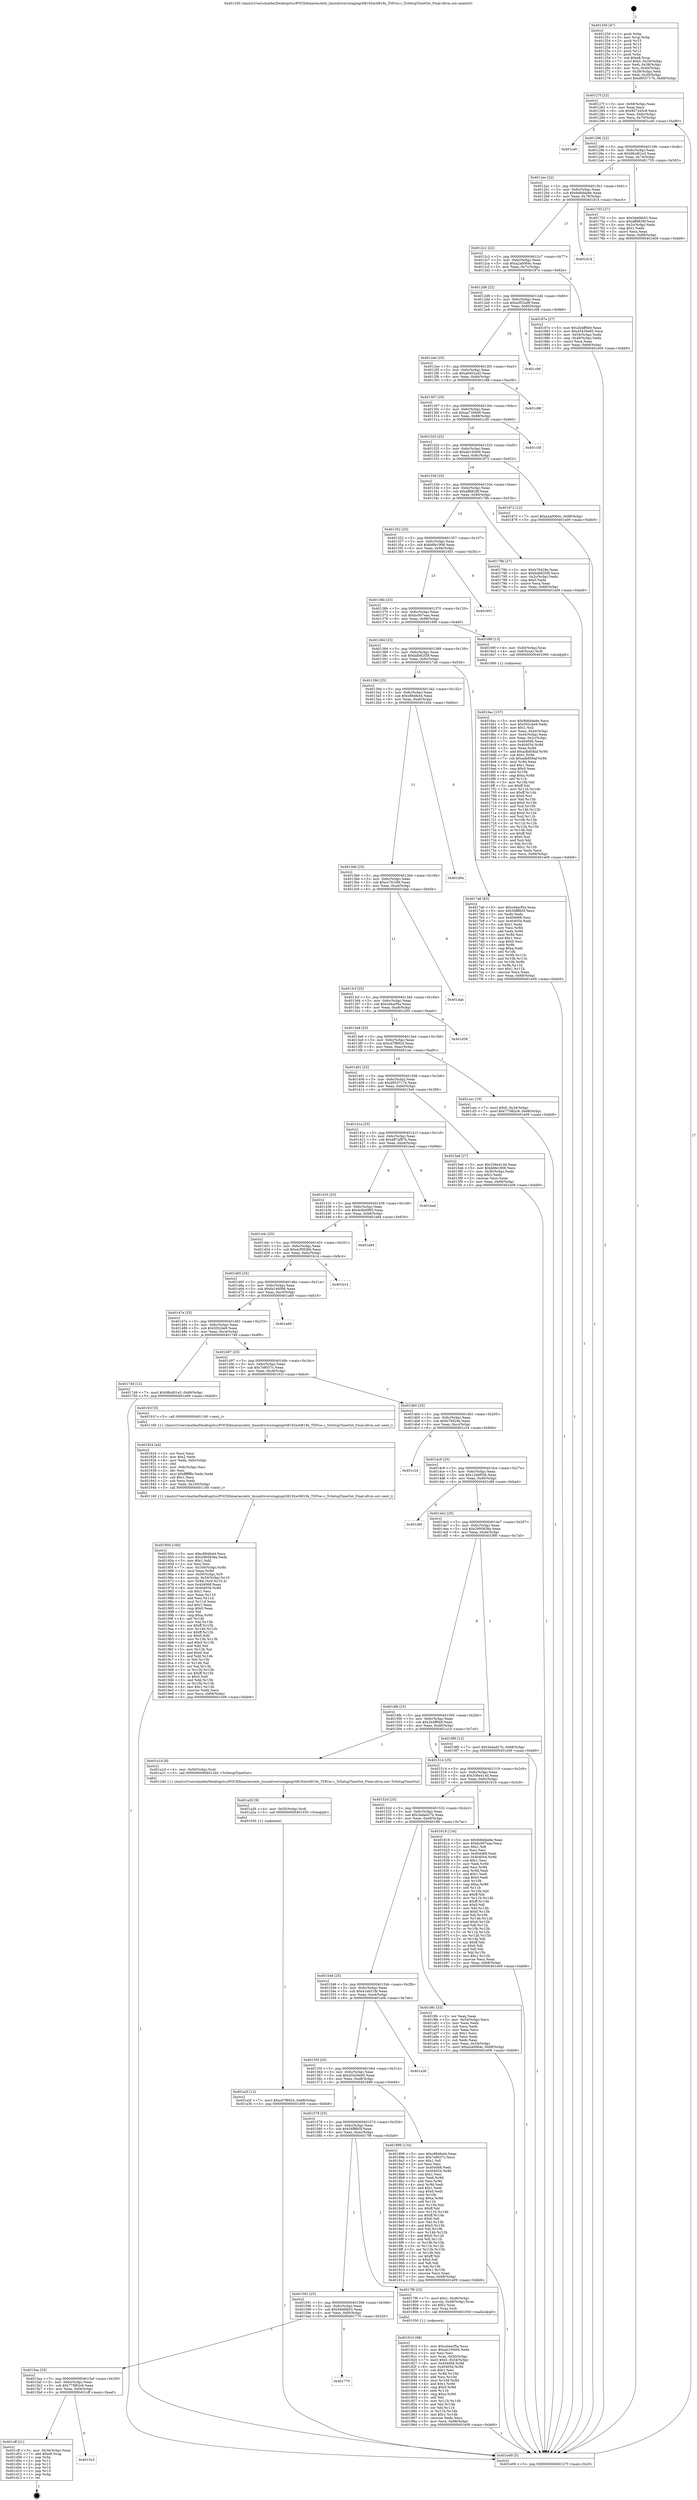 digraph "0x401250" {
  label = "0x401250 (/mnt/c/Users/mathe/Desktop/tcc/POCII/binaries/extr_linuxdriversstagingrtl8192ertl819x_TSProc.c_TsSetupTimeOut_Final-ollvm.out::main(0))"
  labelloc = "t"
  node[shape=record]

  Entry [label="",width=0.3,height=0.3,shape=circle,fillcolor=black,style=filled]
  "0x40127f" [label="{
     0x40127f [23]\l
     | [instrs]\l
     &nbsp;&nbsp;0x40127f \<+3\>: mov -0x68(%rbp),%eax\l
     &nbsp;&nbsp;0x401282 \<+2\>: mov %eax,%ecx\l
     &nbsp;&nbsp;0x401284 \<+6\>: sub $0x9072d3c8,%ecx\l
     &nbsp;&nbsp;0x40128a \<+3\>: mov %eax,-0x6c(%rbp)\l
     &nbsp;&nbsp;0x40128d \<+3\>: mov %ecx,-0x70(%rbp)\l
     &nbsp;&nbsp;0x401290 \<+6\>: je 0000000000401ce0 \<main+0xa90\>\l
  }"]
  "0x401ce0" [label="{
     0x401ce0\l
  }", style=dashed]
  "0x401296" [label="{
     0x401296 [22]\l
     | [instrs]\l
     &nbsp;&nbsp;0x401296 \<+5\>: jmp 000000000040129b \<main+0x4b\>\l
     &nbsp;&nbsp;0x40129b \<+3\>: mov -0x6c(%rbp),%eax\l
     &nbsp;&nbsp;0x40129e \<+5\>: sub $0x98cd01e3,%eax\l
     &nbsp;&nbsp;0x4012a3 \<+3\>: mov %eax,-0x74(%rbp)\l
     &nbsp;&nbsp;0x4012a6 \<+6\>: je 0000000000401755 \<main+0x505\>\l
  }"]
  Exit [label="",width=0.3,height=0.3,shape=circle,fillcolor=black,style=filled,peripheries=2]
  "0x401755" [label="{
     0x401755 [27]\l
     | [instrs]\l
     &nbsp;&nbsp;0x401755 \<+5\>: mov $0x5defdb03,%eax\l
     &nbsp;&nbsp;0x40175a \<+5\>: mov $0xaffd828f,%ecx\l
     &nbsp;&nbsp;0x40175f \<+3\>: mov -0x2c(%rbp),%edx\l
     &nbsp;&nbsp;0x401762 \<+3\>: cmp $0x1,%edx\l
     &nbsp;&nbsp;0x401765 \<+3\>: cmovl %ecx,%eax\l
     &nbsp;&nbsp;0x401768 \<+3\>: mov %eax,-0x68(%rbp)\l
     &nbsp;&nbsp;0x40176b \<+5\>: jmp 0000000000401e09 \<main+0xbb9\>\l
  }"]
  "0x4012ac" [label="{
     0x4012ac [22]\l
     | [instrs]\l
     &nbsp;&nbsp;0x4012ac \<+5\>: jmp 00000000004012b1 \<main+0x61\>\l
     &nbsp;&nbsp;0x4012b1 \<+3\>: mov -0x6c(%rbp),%eax\l
     &nbsp;&nbsp;0x4012b4 \<+5\>: sub $0x9d6dda9e,%eax\l
     &nbsp;&nbsp;0x4012b9 \<+3\>: mov %eax,-0x78(%rbp)\l
     &nbsp;&nbsp;0x4012bc \<+6\>: je 0000000000401d14 \<main+0xac4\>\l
  }"]
  "0x4015c3" [label="{
     0x4015c3\l
  }", style=dashed]
  "0x401d14" [label="{
     0x401d14\l
  }", style=dashed]
  "0x4012c2" [label="{
     0x4012c2 [22]\l
     | [instrs]\l
     &nbsp;&nbsp;0x4012c2 \<+5\>: jmp 00000000004012c7 \<main+0x77\>\l
     &nbsp;&nbsp;0x4012c7 \<+3\>: mov -0x6c(%rbp),%eax\l
     &nbsp;&nbsp;0x4012ca \<+5\>: sub $0xa2a0064c,%eax\l
     &nbsp;&nbsp;0x4012cf \<+3\>: mov %eax,-0x7c(%rbp)\l
     &nbsp;&nbsp;0x4012d2 \<+6\>: je 000000000040187e \<main+0x62e\>\l
  }"]
  "0x401cff" [label="{
     0x401cff [21]\l
     | [instrs]\l
     &nbsp;&nbsp;0x401cff \<+3\>: mov -0x34(%rbp),%eax\l
     &nbsp;&nbsp;0x401d02 \<+7\>: add $0xe8,%rsp\l
     &nbsp;&nbsp;0x401d09 \<+1\>: pop %rbx\l
     &nbsp;&nbsp;0x401d0a \<+2\>: pop %r12\l
     &nbsp;&nbsp;0x401d0c \<+2\>: pop %r13\l
     &nbsp;&nbsp;0x401d0e \<+2\>: pop %r14\l
     &nbsp;&nbsp;0x401d10 \<+2\>: pop %r15\l
     &nbsp;&nbsp;0x401d12 \<+1\>: pop %rbp\l
     &nbsp;&nbsp;0x401d13 \<+1\>: ret\l
  }"]
  "0x40187e" [label="{
     0x40187e [27]\l
     | [instrs]\l
     &nbsp;&nbsp;0x40187e \<+5\>: mov $0x2b4ff0b9,%eax\l
     &nbsp;&nbsp;0x401883 \<+5\>: mov $0x45430e85,%ecx\l
     &nbsp;&nbsp;0x401888 \<+3\>: mov -0x54(%rbp),%edx\l
     &nbsp;&nbsp;0x40188b \<+3\>: cmp -0x48(%rbp),%edx\l
     &nbsp;&nbsp;0x40188e \<+3\>: cmovl %ecx,%eax\l
     &nbsp;&nbsp;0x401891 \<+3\>: mov %eax,-0x68(%rbp)\l
     &nbsp;&nbsp;0x401894 \<+5\>: jmp 0000000000401e09 \<main+0xbb9\>\l
  }"]
  "0x4012d8" [label="{
     0x4012d8 [22]\l
     | [instrs]\l
     &nbsp;&nbsp;0x4012d8 \<+5\>: jmp 00000000004012dd \<main+0x8d\>\l
     &nbsp;&nbsp;0x4012dd \<+3\>: mov -0x6c(%rbp),%eax\l
     &nbsp;&nbsp;0x4012e0 \<+5\>: sub $0xa3f52a9f,%eax\l
     &nbsp;&nbsp;0x4012e5 \<+3\>: mov %eax,-0x80(%rbp)\l
     &nbsp;&nbsp;0x4012e8 \<+6\>: je 0000000000401c06 \<main+0x9b6\>\l
  }"]
  "0x4015aa" [label="{
     0x4015aa [25]\l
     | [instrs]\l
     &nbsp;&nbsp;0x4015aa \<+5\>: jmp 00000000004015af \<main+0x35f\>\l
     &nbsp;&nbsp;0x4015af \<+3\>: mov -0x6c(%rbp),%eax\l
     &nbsp;&nbsp;0x4015b2 \<+5\>: sub $0x775f62c6,%eax\l
     &nbsp;&nbsp;0x4015b7 \<+6\>: mov %eax,-0xf4(%rbp)\l
     &nbsp;&nbsp;0x4015bd \<+6\>: je 0000000000401cff \<main+0xaaf\>\l
  }"]
  "0x401c06" [label="{
     0x401c06\l
  }", style=dashed]
  "0x4012ee" [label="{
     0x4012ee [25]\l
     | [instrs]\l
     &nbsp;&nbsp;0x4012ee \<+5\>: jmp 00000000004012f3 \<main+0xa3\>\l
     &nbsp;&nbsp;0x4012f3 \<+3\>: mov -0x6c(%rbp),%eax\l
     &nbsp;&nbsp;0x4012f6 \<+5\>: sub $0xa6402cd2,%eax\l
     &nbsp;&nbsp;0x4012fb \<+6\>: mov %eax,-0x84(%rbp)\l
     &nbsp;&nbsp;0x401301 \<+6\>: je 0000000000401c88 \<main+0xa38\>\l
  }"]
  "0x401770" [label="{
     0x401770\l
  }", style=dashed]
  "0x401c88" [label="{
     0x401c88\l
  }", style=dashed]
  "0x401307" [label="{
     0x401307 [25]\l
     | [instrs]\l
     &nbsp;&nbsp;0x401307 \<+5\>: jmp 000000000040130c \<main+0xbc\>\l
     &nbsp;&nbsp;0x40130c \<+3\>: mov -0x6c(%rbp),%eax\l
     &nbsp;&nbsp;0x40130f \<+5\>: sub $0xaa7268d8,%eax\l
     &nbsp;&nbsp;0x401314 \<+6\>: mov %eax,-0x88(%rbp)\l
     &nbsp;&nbsp;0x40131a \<+6\>: je 0000000000401c30 \<main+0x9e0\>\l
  }"]
  "0x401a2f" [label="{
     0x401a2f [12]\l
     | [instrs]\l
     &nbsp;&nbsp;0x401a2f \<+7\>: movl $0xcd7f8924,-0x68(%rbp)\l
     &nbsp;&nbsp;0x401a36 \<+5\>: jmp 0000000000401e09 \<main+0xbb9\>\l
  }"]
  "0x401c30" [label="{
     0x401c30\l
  }", style=dashed]
  "0x401320" [label="{
     0x401320 [25]\l
     | [instrs]\l
     &nbsp;&nbsp;0x401320 \<+5\>: jmp 0000000000401325 \<main+0xd5\>\l
     &nbsp;&nbsp;0x401325 \<+3\>: mov -0x6c(%rbp),%eax\l
     &nbsp;&nbsp;0x401328 \<+5\>: sub $0xab150bf4,%eax\l
     &nbsp;&nbsp;0x40132d \<+6\>: mov %eax,-0x8c(%rbp)\l
     &nbsp;&nbsp;0x401333 \<+6\>: je 0000000000401872 \<main+0x622\>\l
  }"]
  "0x401a26" [label="{
     0x401a26 [9]\l
     | [instrs]\l
     &nbsp;&nbsp;0x401a26 \<+4\>: mov -0x50(%rbp),%rdi\l
     &nbsp;&nbsp;0x401a2a \<+5\>: call 0000000000401030 \<free@plt\>\l
     | [calls]\l
     &nbsp;&nbsp;0x401030 \{1\} (unknown)\l
  }"]
  "0x401872" [label="{
     0x401872 [12]\l
     | [instrs]\l
     &nbsp;&nbsp;0x401872 \<+7\>: movl $0xa2a0064c,-0x68(%rbp)\l
     &nbsp;&nbsp;0x401879 \<+5\>: jmp 0000000000401e09 \<main+0xbb9\>\l
  }"]
  "0x401339" [label="{
     0x401339 [25]\l
     | [instrs]\l
     &nbsp;&nbsp;0x401339 \<+5\>: jmp 000000000040133e \<main+0xee\>\l
     &nbsp;&nbsp;0x40133e \<+3\>: mov -0x6c(%rbp),%eax\l
     &nbsp;&nbsp;0x401341 \<+5\>: sub $0xaffd828f,%eax\l
     &nbsp;&nbsp;0x401346 \<+6\>: mov %eax,-0x90(%rbp)\l
     &nbsp;&nbsp;0x40134c \<+6\>: je 000000000040178b \<main+0x53b\>\l
  }"]
  "0x401950" [label="{
     0x401950 [160]\l
     | [instrs]\l
     &nbsp;&nbsp;0x401950 \<+5\>: mov $0xc884fe44,%ecx\l
     &nbsp;&nbsp;0x401955 \<+5\>: mov $0x2995838a,%edx\l
     &nbsp;&nbsp;0x40195a \<+3\>: mov $0x1,%dil\l
     &nbsp;&nbsp;0x40195d \<+2\>: xor %esi,%esi\l
     &nbsp;&nbsp;0x40195f \<+7\>: mov -0x100(%rbp),%r8d\l
     &nbsp;&nbsp;0x401966 \<+4\>: imul %eax,%r8d\l
     &nbsp;&nbsp;0x40196a \<+4\>: mov -0x50(%rbp),%r9\l
     &nbsp;&nbsp;0x40196e \<+4\>: movslq -0x54(%rbp),%r10\l
     &nbsp;&nbsp;0x401972 \<+4\>: mov %r8d,(%r9,%r10,4)\l
     &nbsp;&nbsp;0x401976 \<+7\>: mov 0x404068,%eax\l
     &nbsp;&nbsp;0x40197d \<+8\>: mov 0x404054,%r8d\l
     &nbsp;&nbsp;0x401985 \<+3\>: sub $0x1,%esi\l
     &nbsp;&nbsp;0x401988 \<+3\>: mov %eax,%r11d\l
     &nbsp;&nbsp;0x40198b \<+3\>: add %esi,%r11d\l
     &nbsp;&nbsp;0x40198e \<+4\>: imul %r11d,%eax\l
     &nbsp;&nbsp;0x401992 \<+3\>: and $0x1,%eax\l
     &nbsp;&nbsp;0x401995 \<+3\>: cmp $0x0,%eax\l
     &nbsp;&nbsp;0x401998 \<+3\>: sete %bl\l
     &nbsp;&nbsp;0x40199b \<+4\>: cmp $0xa,%r8d\l
     &nbsp;&nbsp;0x40199f \<+4\>: setl %r14b\l
     &nbsp;&nbsp;0x4019a3 \<+3\>: mov %bl,%r15b\l
     &nbsp;&nbsp;0x4019a6 \<+4\>: xor $0xff,%r15b\l
     &nbsp;&nbsp;0x4019aa \<+3\>: mov %r14b,%r12b\l
     &nbsp;&nbsp;0x4019ad \<+4\>: xor $0xff,%r12b\l
     &nbsp;&nbsp;0x4019b1 \<+4\>: xor $0x0,%dil\l
     &nbsp;&nbsp;0x4019b5 \<+3\>: mov %r15b,%r13b\l
     &nbsp;&nbsp;0x4019b8 \<+4\>: and $0x0,%r13b\l
     &nbsp;&nbsp;0x4019bc \<+3\>: and %dil,%bl\l
     &nbsp;&nbsp;0x4019bf \<+3\>: mov %r12b,%al\l
     &nbsp;&nbsp;0x4019c2 \<+2\>: and $0x0,%al\l
     &nbsp;&nbsp;0x4019c4 \<+3\>: and %dil,%r14b\l
     &nbsp;&nbsp;0x4019c7 \<+3\>: or %bl,%r13b\l
     &nbsp;&nbsp;0x4019ca \<+3\>: or %r14b,%al\l
     &nbsp;&nbsp;0x4019cd \<+3\>: xor %al,%r13b\l
     &nbsp;&nbsp;0x4019d0 \<+3\>: or %r12b,%r15b\l
     &nbsp;&nbsp;0x4019d3 \<+4\>: xor $0xff,%r15b\l
     &nbsp;&nbsp;0x4019d7 \<+4\>: or $0x0,%dil\l
     &nbsp;&nbsp;0x4019db \<+3\>: and %dil,%r15b\l
     &nbsp;&nbsp;0x4019de \<+3\>: or %r15b,%r13b\l
     &nbsp;&nbsp;0x4019e1 \<+4\>: test $0x1,%r13b\l
     &nbsp;&nbsp;0x4019e5 \<+3\>: cmovne %edx,%ecx\l
     &nbsp;&nbsp;0x4019e8 \<+3\>: mov %ecx,-0x68(%rbp)\l
     &nbsp;&nbsp;0x4019eb \<+5\>: jmp 0000000000401e09 \<main+0xbb9\>\l
  }"]
  "0x40178b" [label="{
     0x40178b [27]\l
     | [instrs]\l
     &nbsp;&nbsp;0x40178b \<+5\>: mov $0xb78429a,%eax\l
     &nbsp;&nbsp;0x401790 \<+5\>: mov $0xbdb82f38,%ecx\l
     &nbsp;&nbsp;0x401795 \<+3\>: mov -0x2c(%rbp),%edx\l
     &nbsp;&nbsp;0x401798 \<+3\>: cmp $0x0,%edx\l
     &nbsp;&nbsp;0x40179b \<+3\>: cmove %ecx,%eax\l
     &nbsp;&nbsp;0x40179e \<+3\>: mov %eax,-0x68(%rbp)\l
     &nbsp;&nbsp;0x4017a1 \<+5\>: jmp 0000000000401e09 \<main+0xbb9\>\l
  }"]
  "0x401352" [label="{
     0x401352 [25]\l
     | [instrs]\l
     &nbsp;&nbsp;0x401352 \<+5\>: jmp 0000000000401357 \<main+0x107\>\l
     &nbsp;&nbsp;0x401357 \<+3\>: mov -0x6c(%rbp),%eax\l
     &nbsp;&nbsp;0x40135a \<+5\>: sub $0xb6fe1906,%eax\l
     &nbsp;&nbsp;0x40135f \<+6\>: mov %eax,-0x94(%rbp)\l
     &nbsp;&nbsp;0x401365 \<+6\>: je 0000000000401601 \<main+0x3b1\>\l
  }"]
  "0x401924" [label="{
     0x401924 [44]\l
     | [instrs]\l
     &nbsp;&nbsp;0x401924 \<+2\>: xor %ecx,%ecx\l
     &nbsp;&nbsp;0x401926 \<+5\>: mov $0x2,%edx\l
     &nbsp;&nbsp;0x40192b \<+6\>: mov %edx,-0xfc(%rbp)\l
     &nbsp;&nbsp;0x401931 \<+1\>: cltd\l
     &nbsp;&nbsp;0x401932 \<+6\>: mov -0xfc(%rbp),%esi\l
     &nbsp;&nbsp;0x401938 \<+2\>: idiv %esi\l
     &nbsp;&nbsp;0x40193a \<+6\>: imul $0xfffffffe,%edx,%edx\l
     &nbsp;&nbsp;0x401940 \<+3\>: sub $0x1,%ecx\l
     &nbsp;&nbsp;0x401943 \<+2\>: sub %ecx,%edx\l
     &nbsp;&nbsp;0x401945 \<+6\>: mov %edx,-0x100(%rbp)\l
     &nbsp;&nbsp;0x40194b \<+5\>: call 0000000000401160 \<next_i\>\l
     | [calls]\l
     &nbsp;&nbsp;0x401160 \{1\} (/mnt/c/Users/mathe/Desktop/tcc/POCII/binaries/extr_linuxdriversstagingrtl8192ertl819x_TSProc.c_TsSetupTimeOut_Final-ollvm.out::next_i)\l
  }"]
  "0x401601" [label="{
     0x401601\l
  }", style=dashed]
  "0x40136b" [label="{
     0x40136b [25]\l
     | [instrs]\l
     &nbsp;&nbsp;0x40136b \<+5\>: jmp 0000000000401370 \<main+0x120\>\l
     &nbsp;&nbsp;0x401370 \<+3\>: mov -0x6c(%rbp),%eax\l
     &nbsp;&nbsp;0x401373 \<+5\>: sub $0xbc007eaa,%eax\l
     &nbsp;&nbsp;0x401378 \<+6\>: mov %eax,-0x98(%rbp)\l
     &nbsp;&nbsp;0x40137e \<+6\>: je 000000000040169f \<main+0x44f\>\l
  }"]
  "0x401810" [label="{
     0x401810 [98]\l
     | [instrs]\l
     &nbsp;&nbsp;0x401810 \<+5\>: mov $0xcd4acf5a,%ecx\l
     &nbsp;&nbsp;0x401815 \<+5\>: mov $0xab150bf4,%edx\l
     &nbsp;&nbsp;0x40181a \<+2\>: xor %esi,%esi\l
     &nbsp;&nbsp;0x40181c \<+4\>: mov %rax,-0x50(%rbp)\l
     &nbsp;&nbsp;0x401820 \<+7\>: movl $0x0,-0x54(%rbp)\l
     &nbsp;&nbsp;0x401827 \<+8\>: mov 0x404068,%r8d\l
     &nbsp;&nbsp;0x40182f \<+8\>: mov 0x404054,%r9d\l
     &nbsp;&nbsp;0x401837 \<+3\>: sub $0x1,%esi\l
     &nbsp;&nbsp;0x40183a \<+3\>: mov %r8d,%r10d\l
     &nbsp;&nbsp;0x40183d \<+3\>: add %esi,%r10d\l
     &nbsp;&nbsp;0x401840 \<+4\>: imul %r10d,%r8d\l
     &nbsp;&nbsp;0x401844 \<+4\>: and $0x1,%r8d\l
     &nbsp;&nbsp;0x401848 \<+4\>: cmp $0x0,%r8d\l
     &nbsp;&nbsp;0x40184c \<+4\>: sete %r11b\l
     &nbsp;&nbsp;0x401850 \<+4\>: cmp $0xa,%r9d\l
     &nbsp;&nbsp;0x401854 \<+3\>: setl %bl\l
     &nbsp;&nbsp;0x401857 \<+3\>: mov %r11b,%r14b\l
     &nbsp;&nbsp;0x40185a \<+3\>: and %bl,%r14b\l
     &nbsp;&nbsp;0x40185d \<+3\>: xor %bl,%r11b\l
     &nbsp;&nbsp;0x401860 \<+3\>: or %r11b,%r14b\l
     &nbsp;&nbsp;0x401863 \<+4\>: test $0x1,%r14b\l
     &nbsp;&nbsp;0x401867 \<+3\>: cmovne %edx,%ecx\l
     &nbsp;&nbsp;0x40186a \<+3\>: mov %ecx,-0x68(%rbp)\l
     &nbsp;&nbsp;0x40186d \<+5\>: jmp 0000000000401e09 \<main+0xbb9\>\l
  }"]
  "0x40169f" [label="{
     0x40169f [13]\l
     | [instrs]\l
     &nbsp;&nbsp;0x40169f \<+4\>: mov -0x40(%rbp),%rax\l
     &nbsp;&nbsp;0x4016a3 \<+4\>: mov 0x8(%rax),%rdi\l
     &nbsp;&nbsp;0x4016a7 \<+5\>: call 0000000000401060 \<atoi@plt\>\l
     | [calls]\l
     &nbsp;&nbsp;0x401060 \{1\} (unknown)\l
  }"]
  "0x401384" [label="{
     0x401384 [25]\l
     | [instrs]\l
     &nbsp;&nbsp;0x401384 \<+5\>: jmp 0000000000401389 \<main+0x139\>\l
     &nbsp;&nbsp;0x401389 \<+3\>: mov -0x6c(%rbp),%eax\l
     &nbsp;&nbsp;0x40138c \<+5\>: sub $0xbdb82f38,%eax\l
     &nbsp;&nbsp;0x401391 \<+6\>: mov %eax,-0x9c(%rbp)\l
     &nbsp;&nbsp;0x401397 \<+6\>: je 00000000004017a6 \<main+0x556\>\l
  }"]
  "0x401591" [label="{
     0x401591 [25]\l
     | [instrs]\l
     &nbsp;&nbsp;0x401591 \<+5\>: jmp 0000000000401596 \<main+0x346\>\l
     &nbsp;&nbsp;0x401596 \<+3\>: mov -0x6c(%rbp),%eax\l
     &nbsp;&nbsp;0x401599 \<+5\>: sub $0x5defdb03,%eax\l
     &nbsp;&nbsp;0x40159e \<+6\>: mov %eax,-0xf0(%rbp)\l
     &nbsp;&nbsp;0x4015a4 \<+6\>: je 0000000000401770 \<main+0x520\>\l
  }"]
  "0x4017a6" [label="{
     0x4017a6 [83]\l
     | [instrs]\l
     &nbsp;&nbsp;0x4017a6 \<+5\>: mov $0xcd4acf5a,%eax\l
     &nbsp;&nbsp;0x4017ab \<+5\>: mov $0x54ff8b5f,%ecx\l
     &nbsp;&nbsp;0x4017b0 \<+2\>: xor %edx,%edx\l
     &nbsp;&nbsp;0x4017b2 \<+7\>: mov 0x404068,%esi\l
     &nbsp;&nbsp;0x4017b9 \<+7\>: mov 0x404054,%edi\l
     &nbsp;&nbsp;0x4017c0 \<+3\>: sub $0x1,%edx\l
     &nbsp;&nbsp;0x4017c3 \<+3\>: mov %esi,%r8d\l
     &nbsp;&nbsp;0x4017c6 \<+3\>: add %edx,%r8d\l
     &nbsp;&nbsp;0x4017c9 \<+4\>: imul %r8d,%esi\l
     &nbsp;&nbsp;0x4017cd \<+3\>: and $0x1,%esi\l
     &nbsp;&nbsp;0x4017d0 \<+3\>: cmp $0x0,%esi\l
     &nbsp;&nbsp;0x4017d3 \<+4\>: sete %r9b\l
     &nbsp;&nbsp;0x4017d7 \<+3\>: cmp $0xa,%edi\l
     &nbsp;&nbsp;0x4017da \<+4\>: setl %r10b\l
     &nbsp;&nbsp;0x4017de \<+3\>: mov %r9b,%r11b\l
     &nbsp;&nbsp;0x4017e1 \<+3\>: and %r10b,%r11b\l
     &nbsp;&nbsp;0x4017e4 \<+3\>: xor %r10b,%r9b\l
     &nbsp;&nbsp;0x4017e7 \<+3\>: or %r9b,%r11b\l
     &nbsp;&nbsp;0x4017ea \<+4\>: test $0x1,%r11b\l
     &nbsp;&nbsp;0x4017ee \<+3\>: cmovne %ecx,%eax\l
     &nbsp;&nbsp;0x4017f1 \<+3\>: mov %eax,-0x68(%rbp)\l
     &nbsp;&nbsp;0x4017f4 \<+5\>: jmp 0000000000401e09 \<main+0xbb9\>\l
  }"]
  "0x40139d" [label="{
     0x40139d [25]\l
     | [instrs]\l
     &nbsp;&nbsp;0x40139d \<+5\>: jmp 00000000004013a2 \<main+0x152\>\l
     &nbsp;&nbsp;0x4013a2 \<+3\>: mov -0x6c(%rbp),%eax\l
     &nbsp;&nbsp;0x4013a5 \<+5\>: sub $0xc884fe44,%eax\l
     &nbsp;&nbsp;0x4013aa \<+6\>: mov %eax,-0xa0(%rbp)\l
     &nbsp;&nbsp;0x4013b0 \<+6\>: je 0000000000401d5e \<main+0xb0e\>\l
  }"]
  "0x4017f9" [label="{
     0x4017f9 [23]\l
     | [instrs]\l
     &nbsp;&nbsp;0x4017f9 \<+7\>: movl $0x1,-0x48(%rbp)\l
     &nbsp;&nbsp;0x401800 \<+4\>: movslq -0x48(%rbp),%rax\l
     &nbsp;&nbsp;0x401804 \<+4\>: shl $0x2,%rax\l
     &nbsp;&nbsp;0x401808 \<+3\>: mov %rax,%rdi\l
     &nbsp;&nbsp;0x40180b \<+5\>: call 0000000000401050 \<malloc@plt\>\l
     | [calls]\l
     &nbsp;&nbsp;0x401050 \{1\} (unknown)\l
  }"]
  "0x401d5e" [label="{
     0x401d5e\l
  }", style=dashed]
  "0x4013b6" [label="{
     0x4013b6 [25]\l
     | [instrs]\l
     &nbsp;&nbsp;0x4013b6 \<+5\>: jmp 00000000004013bb \<main+0x16b\>\l
     &nbsp;&nbsp;0x4013bb \<+3\>: mov -0x6c(%rbp),%eax\l
     &nbsp;&nbsp;0x4013be \<+5\>: sub $0xcc7610f4,%eax\l
     &nbsp;&nbsp;0x4013c3 \<+6\>: mov %eax,-0xa4(%rbp)\l
     &nbsp;&nbsp;0x4013c9 \<+6\>: je 0000000000401dab \<main+0xb5b\>\l
  }"]
  "0x401578" [label="{
     0x401578 [25]\l
     | [instrs]\l
     &nbsp;&nbsp;0x401578 \<+5\>: jmp 000000000040157d \<main+0x32d\>\l
     &nbsp;&nbsp;0x40157d \<+3\>: mov -0x6c(%rbp),%eax\l
     &nbsp;&nbsp;0x401580 \<+5\>: sub $0x54ff8b5f,%eax\l
     &nbsp;&nbsp;0x401585 \<+6\>: mov %eax,-0xec(%rbp)\l
     &nbsp;&nbsp;0x40158b \<+6\>: je 00000000004017f9 \<main+0x5a9\>\l
  }"]
  "0x401dab" [label="{
     0x401dab\l
  }", style=dashed]
  "0x4013cf" [label="{
     0x4013cf [25]\l
     | [instrs]\l
     &nbsp;&nbsp;0x4013cf \<+5\>: jmp 00000000004013d4 \<main+0x184\>\l
     &nbsp;&nbsp;0x4013d4 \<+3\>: mov -0x6c(%rbp),%eax\l
     &nbsp;&nbsp;0x4013d7 \<+5\>: sub $0xcd4acf5a,%eax\l
     &nbsp;&nbsp;0x4013dc \<+6\>: mov %eax,-0xa8(%rbp)\l
     &nbsp;&nbsp;0x4013e2 \<+6\>: je 0000000000401d30 \<main+0xae0\>\l
  }"]
  "0x401899" [label="{
     0x401899 [134]\l
     | [instrs]\l
     &nbsp;&nbsp;0x401899 \<+5\>: mov $0xc884fe44,%eax\l
     &nbsp;&nbsp;0x40189e \<+5\>: mov $0x7e8037c,%ecx\l
     &nbsp;&nbsp;0x4018a3 \<+2\>: mov $0x1,%dl\l
     &nbsp;&nbsp;0x4018a5 \<+2\>: xor %esi,%esi\l
     &nbsp;&nbsp;0x4018a7 \<+7\>: mov 0x404068,%edi\l
     &nbsp;&nbsp;0x4018ae \<+8\>: mov 0x404054,%r8d\l
     &nbsp;&nbsp;0x4018b6 \<+3\>: sub $0x1,%esi\l
     &nbsp;&nbsp;0x4018b9 \<+3\>: mov %edi,%r9d\l
     &nbsp;&nbsp;0x4018bc \<+3\>: add %esi,%r9d\l
     &nbsp;&nbsp;0x4018bf \<+4\>: imul %r9d,%edi\l
     &nbsp;&nbsp;0x4018c3 \<+3\>: and $0x1,%edi\l
     &nbsp;&nbsp;0x4018c6 \<+3\>: cmp $0x0,%edi\l
     &nbsp;&nbsp;0x4018c9 \<+4\>: sete %r10b\l
     &nbsp;&nbsp;0x4018cd \<+4\>: cmp $0xa,%r8d\l
     &nbsp;&nbsp;0x4018d1 \<+4\>: setl %r11b\l
     &nbsp;&nbsp;0x4018d5 \<+3\>: mov %r10b,%bl\l
     &nbsp;&nbsp;0x4018d8 \<+3\>: xor $0xff,%bl\l
     &nbsp;&nbsp;0x4018db \<+3\>: mov %r11b,%r14b\l
     &nbsp;&nbsp;0x4018de \<+4\>: xor $0xff,%r14b\l
     &nbsp;&nbsp;0x4018e2 \<+3\>: xor $0x0,%dl\l
     &nbsp;&nbsp;0x4018e5 \<+3\>: mov %bl,%r15b\l
     &nbsp;&nbsp;0x4018e8 \<+4\>: and $0x0,%r15b\l
     &nbsp;&nbsp;0x4018ec \<+3\>: and %dl,%r10b\l
     &nbsp;&nbsp;0x4018ef \<+3\>: mov %r14b,%r12b\l
     &nbsp;&nbsp;0x4018f2 \<+4\>: and $0x0,%r12b\l
     &nbsp;&nbsp;0x4018f6 \<+3\>: and %dl,%r11b\l
     &nbsp;&nbsp;0x4018f9 \<+3\>: or %r10b,%r15b\l
     &nbsp;&nbsp;0x4018fc \<+3\>: or %r11b,%r12b\l
     &nbsp;&nbsp;0x4018ff \<+3\>: xor %r12b,%r15b\l
     &nbsp;&nbsp;0x401902 \<+3\>: or %r14b,%bl\l
     &nbsp;&nbsp;0x401905 \<+3\>: xor $0xff,%bl\l
     &nbsp;&nbsp;0x401908 \<+3\>: or $0x0,%dl\l
     &nbsp;&nbsp;0x40190b \<+2\>: and %dl,%bl\l
     &nbsp;&nbsp;0x40190d \<+3\>: or %bl,%r15b\l
     &nbsp;&nbsp;0x401910 \<+4\>: test $0x1,%r15b\l
     &nbsp;&nbsp;0x401914 \<+3\>: cmovne %ecx,%eax\l
     &nbsp;&nbsp;0x401917 \<+3\>: mov %eax,-0x68(%rbp)\l
     &nbsp;&nbsp;0x40191a \<+5\>: jmp 0000000000401e09 \<main+0xbb9\>\l
  }"]
  "0x401d30" [label="{
     0x401d30\l
  }", style=dashed]
  "0x4013e8" [label="{
     0x4013e8 [25]\l
     | [instrs]\l
     &nbsp;&nbsp;0x4013e8 \<+5\>: jmp 00000000004013ed \<main+0x19d\>\l
     &nbsp;&nbsp;0x4013ed \<+3\>: mov -0x6c(%rbp),%eax\l
     &nbsp;&nbsp;0x4013f0 \<+5\>: sub $0xcd7f8924,%eax\l
     &nbsp;&nbsp;0x4013f5 \<+6\>: mov %eax,-0xac(%rbp)\l
     &nbsp;&nbsp;0x4013fb \<+6\>: je 0000000000401cec \<main+0xa9c\>\l
  }"]
  "0x40155f" [label="{
     0x40155f [25]\l
     | [instrs]\l
     &nbsp;&nbsp;0x40155f \<+5\>: jmp 0000000000401564 \<main+0x314\>\l
     &nbsp;&nbsp;0x401564 \<+3\>: mov -0x6c(%rbp),%eax\l
     &nbsp;&nbsp;0x401567 \<+5\>: sub $0x45430e85,%eax\l
     &nbsp;&nbsp;0x40156c \<+6\>: mov %eax,-0xe8(%rbp)\l
     &nbsp;&nbsp;0x401572 \<+6\>: je 0000000000401899 \<main+0x649\>\l
  }"]
  "0x401cec" [label="{
     0x401cec [19]\l
     | [instrs]\l
     &nbsp;&nbsp;0x401cec \<+7\>: movl $0x0,-0x34(%rbp)\l
     &nbsp;&nbsp;0x401cf3 \<+7\>: movl $0x775f62c6,-0x68(%rbp)\l
     &nbsp;&nbsp;0x401cfa \<+5\>: jmp 0000000000401e09 \<main+0xbb9\>\l
  }"]
  "0x401401" [label="{
     0x401401 [25]\l
     | [instrs]\l
     &nbsp;&nbsp;0x401401 \<+5\>: jmp 0000000000401406 \<main+0x1b6\>\l
     &nbsp;&nbsp;0x401406 \<+3\>: mov -0x6c(%rbp),%eax\l
     &nbsp;&nbsp;0x401409 \<+5\>: sub $0xd953717b,%eax\l
     &nbsp;&nbsp;0x40140e \<+6\>: mov %eax,-0xb0(%rbp)\l
     &nbsp;&nbsp;0x401414 \<+6\>: je 00000000004015e6 \<main+0x396\>\l
  }"]
  "0x401a3b" [label="{
     0x401a3b\l
  }", style=dashed]
  "0x4015e6" [label="{
     0x4015e6 [27]\l
     | [instrs]\l
     &nbsp;&nbsp;0x4015e6 \<+5\>: mov $0x336e414d,%eax\l
     &nbsp;&nbsp;0x4015eb \<+5\>: mov $0xb6fe1906,%ecx\l
     &nbsp;&nbsp;0x4015f0 \<+3\>: mov -0x30(%rbp),%edx\l
     &nbsp;&nbsp;0x4015f3 \<+3\>: cmp $0x2,%edx\l
     &nbsp;&nbsp;0x4015f6 \<+3\>: cmovne %ecx,%eax\l
     &nbsp;&nbsp;0x4015f9 \<+3\>: mov %eax,-0x68(%rbp)\l
     &nbsp;&nbsp;0x4015fc \<+5\>: jmp 0000000000401e09 \<main+0xbb9\>\l
  }"]
  "0x40141a" [label="{
     0x40141a [25]\l
     | [instrs]\l
     &nbsp;&nbsp;0x40141a \<+5\>: jmp 000000000040141f \<main+0x1cf\>\l
     &nbsp;&nbsp;0x40141f \<+3\>: mov -0x6c(%rbp),%eax\l
     &nbsp;&nbsp;0x401422 \<+5\>: sub $0xd97af97b,%eax\l
     &nbsp;&nbsp;0x401427 \<+6\>: mov %eax,-0xb4(%rbp)\l
     &nbsp;&nbsp;0x40142d \<+6\>: je 0000000000401bed \<main+0x99d\>\l
  }"]
  "0x401e09" [label="{
     0x401e09 [5]\l
     | [instrs]\l
     &nbsp;&nbsp;0x401e09 \<+5\>: jmp 000000000040127f \<main+0x2f\>\l
  }"]
  "0x401250" [label="{
     0x401250 [47]\l
     | [instrs]\l
     &nbsp;&nbsp;0x401250 \<+1\>: push %rbp\l
     &nbsp;&nbsp;0x401251 \<+3\>: mov %rsp,%rbp\l
     &nbsp;&nbsp;0x401254 \<+2\>: push %r15\l
     &nbsp;&nbsp;0x401256 \<+2\>: push %r14\l
     &nbsp;&nbsp;0x401258 \<+2\>: push %r13\l
     &nbsp;&nbsp;0x40125a \<+2\>: push %r12\l
     &nbsp;&nbsp;0x40125c \<+1\>: push %rbx\l
     &nbsp;&nbsp;0x40125d \<+7\>: sub $0xe8,%rsp\l
     &nbsp;&nbsp;0x401264 \<+7\>: movl $0x0,-0x34(%rbp)\l
     &nbsp;&nbsp;0x40126b \<+3\>: mov %edi,-0x38(%rbp)\l
     &nbsp;&nbsp;0x40126e \<+4\>: mov %rsi,-0x40(%rbp)\l
     &nbsp;&nbsp;0x401272 \<+3\>: mov -0x38(%rbp),%edi\l
     &nbsp;&nbsp;0x401275 \<+3\>: mov %edi,-0x30(%rbp)\l
     &nbsp;&nbsp;0x401278 \<+7\>: movl $0xd953717b,-0x68(%rbp)\l
  }"]
  "0x401546" [label="{
     0x401546 [25]\l
     | [instrs]\l
     &nbsp;&nbsp;0x401546 \<+5\>: jmp 000000000040154b \<main+0x2fb\>\l
     &nbsp;&nbsp;0x40154b \<+3\>: mov -0x6c(%rbp),%eax\l
     &nbsp;&nbsp;0x40154e \<+5\>: sub $0x41eb51fb,%eax\l
     &nbsp;&nbsp;0x401553 \<+6\>: mov %eax,-0xe4(%rbp)\l
     &nbsp;&nbsp;0x401559 \<+6\>: je 0000000000401a3b \<main+0x7eb\>\l
  }"]
  "0x401bed" [label="{
     0x401bed\l
  }", style=dashed]
  "0x401433" [label="{
     0x401433 [25]\l
     | [instrs]\l
     &nbsp;&nbsp;0x401433 \<+5\>: jmp 0000000000401438 \<main+0x1e8\>\l
     &nbsp;&nbsp;0x401438 \<+3\>: mov -0x6c(%rbp),%eax\l
     &nbsp;&nbsp;0x40143b \<+5\>: sub $0xdc6e0895,%eax\l
     &nbsp;&nbsp;0x401440 \<+6\>: mov %eax,-0xb8(%rbp)\l
     &nbsp;&nbsp;0x401446 \<+6\>: je 0000000000401a84 \<main+0x834\>\l
  }"]
  "0x4019fc" [label="{
     0x4019fc [33]\l
     | [instrs]\l
     &nbsp;&nbsp;0x4019fc \<+2\>: xor %eax,%eax\l
     &nbsp;&nbsp;0x4019fe \<+3\>: mov -0x54(%rbp),%ecx\l
     &nbsp;&nbsp;0x401a01 \<+2\>: mov %eax,%edx\l
     &nbsp;&nbsp;0x401a03 \<+2\>: sub %ecx,%edx\l
     &nbsp;&nbsp;0x401a05 \<+2\>: mov %eax,%ecx\l
     &nbsp;&nbsp;0x401a07 \<+3\>: sub $0x1,%ecx\l
     &nbsp;&nbsp;0x401a0a \<+2\>: add %ecx,%edx\l
     &nbsp;&nbsp;0x401a0c \<+2\>: sub %edx,%eax\l
     &nbsp;&nbsp;0x401a0e \<+3\>: mov %eax,-0x54(%rbp)\l
     &nbsp;&nbsp;0x401a11 \<+7\>: movl $0xa2a0064c,-0x68(%rbp)\l
     &nbsp;&nbsp;0x401a18 \<+5\>: jmp 0000000000401e09 \<main+0xbb9\>\l
  }"]
  "0x401a84" [label="{
     0x401a84\l
  }", style=dashed]
  "0x40144c" [label="{
     0x40144c [25]\l
     | [instrs]\l
     &nbsp;&nbsp;0x40144c \<+5\>: jmp 0000000000401451 \<main+0x201\>\l
     &nbsp;&nbsp;0x401451 \<+3\>: mov -0x6c(%rbp),%eax\l
     &nbsp;&nbsp;0x401454 \<+5\>: sub $0xdcf0926b,%eax\l
     &nbsp;&nbsp;0x401459 \<+6\>: mov %eax,-0xbc(%rbp)\l
     &nbsp;&nbsp;0x40145f \<+6\>: je 0000000000401b14 \<main+0x8c4\>\l
  }"]
  "0x4016ac" [label="{
     0x4016ac [157]\l
     | [instrs]\l
     &nbsp;&nbsp;0x4016ac \<+5\>: mov $0x9d6dda9e,%ecx\l
     &nbsp;&nbsp;0x4016b1 \<+5\>: mov $0x502cbe9,%edx\l
     &nbsp;&nbsp;0x4016b6 \<+3\>: mov $0x1,%sil\l
     &nbsp;&nbsp;0x4016b9 \<+3\>: mov %eax,-0x44(%rbp)\l
     &nbsp;&nbsp;0x4016bc \<+3\>: mov -0x44(%rbp),%eax\l
     &nbsp;&nbsp;0x4016bf \<+3\>: mov %eax,-0x2c(%rbp)\l
     &nbsp;&nbsp;0x4016c2 \<+7\>: mov 0x404068,%eax\l
     &nbsp;&nbsp;0x4016c9 \<+8\>: mov 0x404054,%r8d\l
     &nbsp;&nbsp;0x4016d1 \<+3\>: mov %eax,%r9d\l
     &nbsp;&nbsp;0x4016d4 \<+7\>: add $0xadb856af,%r9d\l
     &nbsp;&nbsp;0x4016db \<+4\>: sub $0x1,%r9d\l
     &nbsp;&nbsp;0x4016df \<+7\>: sub $0xadb856af,%r9d\l
     &nbsp;&nbsp;0x4016e6 \<+4\>: imul %r9d,%eax\l
     &nbsp;&nbsp;0x4016ea \<+3\>: and $0x1,%eax\l
     &nbsp;&nbsp;0x4016ed \<+3\>: cmp $0x0,%eax\l
     &nbsp;&nbsp;0x4016f0 \<+4\>: sete %r10b\l
     &nbsp;&nbsp;0x4016f4 \<+4\>: cmp $0xa,%r8d\l
     &nbsp;&nbsp;0x4016f8 \<+4\>: setl %r11b\l
     &nbsp;&nbsp;0x4016fc \<+3\>: mov %r10b,%bl\l
     &nbsp;&nbsp;0x4016ff \<+3\>: xor $0xff,%bl\l
     &nbsp;&nbsp;0x401702 \<+3\>: mov %r11b,%r14b\l
     &nbsp;&nbsp;0x401705 \<+4\>: xor $0xff,%r14b\l
     &nbsp;&nbsp;0x401709 \<+4\>: xor $0x0,%sil\l
     &nbsp;&nbsp;0x40170d \<+3\>: mov %bl,%r15b\l
     &nbsp;&nbsp;0x401710 \<+4\>: and $0x0,%r15b\l
     &nbsp;&nbsp;0x401714 \<+3\>: and %sil,%r10b\l
     &nbsp;&nbsp;0x401717 \<+3\>: mov %r14b,%r12b\l
     &nbsp;&nbsp;0x40171a \<+4\>: and $0x0,%r12b\l
     &nbsp;&nbsp;0x40171e \<+3\>: and %sil,%r11b\l
     &nbsp;&nbsp;0x401721 \<+3\>: or %r10b,%r15b\l
     &nbsp;&nbsp;0x401724 \<+3\>: or %r11b,%r12b\l
     &nbsp;&nbsp;0x401727 \<+3\>: xor %r12b,%r15b\l
     &nbsp;&nbsp;0x40172a \<+3\>: or %r14b,%bl\l
     &nbsp;&nbsp;0x40172d \<+3\>: xor $0xff,%bl\l
     &nbsp;&nbsp;0x401730 \<+4\>: or $0x0,%sil\l
     &nbsp;&nbsp;0x401734 \<+3\>: and %sil,%bl\l
     &nbsp;&nbsp;0x401737 \<+3\>: or %bl,%r15b\l
     &nbsp;&nbsp;0x40173a \<+4\>: test $0x1,%r15b\l
     &nbsp;&nbsp;0x40173e \<+3\>: cmovne %edx,%ecx\l
     &nbsp;&nbsp;0x401741 \<+3\>: mov %ecx,-0x68(%rbp)\l
     &nbsp;&nbsp;0x401744 \<+5\>: jmp 0000000000401e09 \<main+0xbb9\>\l
  }"]
  "0x401b14" [label="{
     0x401b14\l
  }", style=dashed]
  "0x401465" [label="{
     0x401465 [25]\l
     | [instrs]\l
     &nbsp;&nbsp;0x401465 \<+5\>: jmp 000000000040146a \<main+0x21a\>\l
     &nbsp;&nbsp;0x40146a \<+3\>: mov -0x6c(%rbp),%eax\l
     &nbsp;&nbsp;0x40146d \<+5\>: sub $0xfa146096,%eax\l
     &nbsp;&nbsp;0x401472 \<+6\>: mov %eax,-0xc0(%rbp)\l
     &nbsp;&nbsp;0x401478 \<+6\>: je 0000000000401a69 \<main+0x819\>\l
  }"]
  "0x40152d" [label="{
     0x40152d [25]\l
     | [instrs]\l
     &nbsp;&nbsp;0x40152d \<+5\>: jmp 0000000000401532 \<main+0x2e2\>\l
     &nbsp;&nbsp;0x401532 \<+3\>: mov -0x6c(%rbp),%eax\l
     &nbsp;&nbsp;0x401535 \<+5\>: sub $0x3edad27b,%eax\l
     &nbsp;&nbsp;0x40153a \<+6\>: mov %eax,-0xe0(%rbp)\l
     &nbsp;&nbsp;0x401540 \<+6\>: je 00000000004019fc \<main+0x7ac\>\l
  }"]
  "0x401a69" [label="{
     0x401a69\l
  }", style=dashed]
  "0x40147e" [label="{
     0x40147e [25]\l
     | [instrs]\l
     &nbsp;&nbsp;0x40147e \<+5\>: jmp 0000000000401483 \<main+0x233\>\l
     &nbsp;&nbsp;0x401483 \<+3\>: mov -0x6c(%rbp),%eax\l
     &nbsp;&nbsp;0x401486 \<+5\>: sub $0x502cbe9,%eax\l
     &nbsp;&nbsp;0x40148b \<+6\>: mov %eax,-0xc4(%rbp)\l
     &nbsp;&nbsp;0x401491 \<+6\>: je 0000000000401749 \<main+0x4f9\>\l
  }"]
  "0x401619" [label="{
     0x401619 [134]\l
     | [instrs]\l
     &nbsp;&nbsp;0x401619 \<+5\>: mov $0x9d6dda9e,%eax\l
     &nbsp;&nbsp;0x40161e \<+5\>: mov $0xbc007eaa,%ecx\l
     &nbsp;&nbsp;0x401623 \<+2\>: mov $0x1,%dl\l
     &nbsp;&nbsp;0x401625 \<+2\>: xor %esi,%esi\l
     &nbsp;&nbsp;0x401627 \<+7\>: mov 0x404068,%edi\l
     &nbsp;&nbsp;0x40162e \<+8\>: mov 0x404054,%r8d\l
     &nbsp;&nbsp;0x401636 \<+3\>: sub $0x1,%esi\l
     &nbsp;&nbsp;0x401639 \<+3\>: mov %edi,%r9d\l
     &nbsp;&nbsp;0x40163c \<+3\>: add %esi,%r9d\l
     &nbsp;&nbsp;0x40163f \<+4\>: imul %r9d,%edi\l
     &nbsp;&nbsp;0x401643 \<+3\>: and $0x1,%edi\l
     &nbsp;&nbsp;0x401646 \<+3\>: cmp $0x0,%edi\l
     &nbsp;&nbsp;0x401649 \<+4\>: sete %r10b\l
     &nbsp;&nbsp;0x40164d \<+4\>: cmp $0xa,%r8d\l
     &nbsp;&nbsp;0x401651 \<+4\>: setl %r11b\l
     &nbsp;&nbsp;0x401655 \<+3\>: mov %r10b,%bl\l
     &nbsp;&nbsp;0x401658 \<+3\>: xor $0xff,%bl\l
     &nbsp;&nbsp;0x40165b \<+3\>: mov %r11b,%r14b\l
     &nbsp;&nbsp;0x40165e \<+4\>: xor $0xff,%r14b\l
     &nbsp;&nbsp;0x401662 \<+3\>: xor $0x0,%dl\l
     &nbsp;&nbsp;0x401665 \<+3\>: mov %bl,%r15b\l
     &nbsp;&nbsp;0x401668 \<+4\>: and $0x0,%r15b\l
     &nbsp;&nbsp;0x40166c \<+3\>: and %dl,%r10b\l
     &nbsp;&nbsp;0x40166f \<+3\>: mov %r14b,%r12b\l
     &nbsp;&nbsp;0x401672 \<+4\>: and $0x0,%r12b\l
     &nbsp;&nbsp;0x401676 \<+3\>: and %dl,%r11b\l
     &nbsp;&nbsp;0x401679 \<+3\>: or %r10b,%r15b\l
     &nbsp;&nbsp;0x40167c \<+3\>: or %r11b,%r12b\l
     &nbsp;&nbsp;0x40167f \<+3\>: xor %r12b,%r15b\l
     &nbsp;&nbsp;0x401682 \<+3\>: or %r14b,%bl\l
     &nbsp;&nbsp;0x401685 \<+3\>: xor $0xff,%bl\l
     &nbsp;&nbsp;0x401688 \<+3\>: or $0x0,%dl\l
     &nbsp;&nbsp;0x40168b \<+2\>: and %dl,%bl\l
     &nbsp;&nbsp;0x40168d \<+3\>: or %bl,%r15b\l
     &nbsp;&nbsp;0x401690 \<+4\>: test $0x1,%r15b\l
     &nbsp;&nbsp;0x401694 \<+3\>: cmovne %ecx,%eax\l
     &nbsp;&nbsp;0x401697 \<+3\>: mov %eax,-0x68(%rbp)\l
     &nbsp;&nbsp;0x40169a \<+5\>: jmp 0000000000401e09 \<main+0xbb9\>\l
  }"]
  "0x401749" [label="{
     0x401749 [12]\l
     | [instrs]\l
     &nbsp;&nbsp;0x401749 \<+7\>: movl $0x98cd01e3,-0x68(%rbp)\l
     &nbsp;&nbsp;0x401750 \<+5\>: jmp 0000000000401e09 \<main+0xbb9\>\l
  }"]
  "0x401497" [label="{
     0x401497 [25]\l
     | [instrs]\l
     &nbsp;&nbsp;0x401497 \<+5\>: jmp 000000000040149c \<main+0x24c\>\l
     &nbsp;&nbsp;0x40149c \<+3\>: mov -0x6c(%rbp),%eax\l
     &nbsp;&nbsp;0x40149f \<+5\>: sub $0x7e8037c,%eax\l
     &nbsp;&nbsp;0x4014a4 \<+6\>: mov %eax,-0xc8(%rbp)\l
     &nbsp;&nbsp;0x4014aa \<+6\>: je 000000000040191f \<main+0x6cf\>\l
  }"]
  "0x401514" [label="{
     0x401514 [25]\l
     | [instrs]\l
     &nbsp;&nbsp;0x401514 \<+5\>: jmp 0000000000401519 \<main+0x2c9\>\l
     &nbsp;&nbsp;0x401519 \<+3\>: mov -0x6c(%rbp),%eax\l
     &nbsp;&nbsp;0x40151c \<+5\>: sub $0x336e414d,%eax\l
     &nbsp;&nbsp;0x401521 \<+6\>: mov %eax,-0xdc(%rbp)\l
     &nbsp;&nbsp;0x401527 \<+6\>: je 0000000000401619 \<main+0x3c9\>\l
  }"]
  "0x40191f" [label="{
     0x40191f [5]\l
     | [instrs]\l
     &nbsp;&nbsp;0x40191f \<+5\>: call 0000000000401160 \<next_i\>\l
     | [calls]\l
     &nbsp;&nbsp;0x401160 \{1\} (/mnt/c/Users/mathe/Desktop/tcc/POCII/binaries/extr_linuxdriversstagingrtl8192ertl819x_TSProc.c_TsSetupTimeOut_Final-ollvm.out::next_i)\l
  }"]
  "0x4014b0" [label="{
     0x4014b0 [25]\l
     | [instrs]\l
     &nbsp;&nbsp;0x4014b0 \<+5\>: jmp 00000000004014b5 \<main+0x265\>\l
     &nbsp;&nbsp;0x4014b5 \<+3\>: mov -0x6c(%rbp),%eax\l
     &nbsp;&nbsp;0x4014b8 \<+5\>: sub $0xb78429a,%eax\l
     &nbsp;&nbsp;0x4014bd \<+6\>: mov %eax,-0xcc(%rbp)\l
     &nbsp;&nbsp;0x4014c3 \<+6\>: je 0000000000401c24 \<main+0x9d4\>\l
  }"]
  "0x401a1d" [label="{
     0x401a1d [9]\l
     | [instrs]\l
     &nbsp;&nbsp;0x401a1d \<+4\>: mov -0x50(%rbp),%rdi\l
     &nbsp;&nbsp;0x401a21 \<+5\>: call 0000000000401240 \<TsSetupTimeOut\>\l
     | [calls]\l
     &nbsp;&nbsp;0x401240 \{1\} (/mnt/c/Users/mathe/Desktop/tcc/POCII/binaries/extr_linuxdriversstagingrtl8192ertl819x_TSProc.c_TsSetupTimeOut_Final-ollvm.out::TsSetupTimeOut)\l
  }"]
  "0x401c24" [label="{
     0x401c24\l
  }", style=dashed]
  "0x4014c9" [label="{
     0x4014c9 [25]\l
     | [instrs]\l
     &nbsp;&nbsp;0x4014c9 \<+5\>: jmp 00000000004014ce \<main+0x27e\>\l
     &nbsp;&nbsp;0x4014ce \<+3\>: mov -0x6c(%rbp),%eax\l
     &nbsp;&nbsp;0x4014d1 \<+5\>: sub $0x12def02b,%eax\l
     &nbsp;&nbsp;0x4014d6 \<+6\>: mov %eax,-0xd0(%rbp)\l
     &nbsp;&nbsp;0x4014dc \<+6\>: je 0000000000401dfd \<main+0xbad\>\l
  }"]
  "0x4014fb" [label="{
     0x4014fb [25]\l
     | [instrs]\l
     &nbsp;&nbsp;0x4014fb \<+5\>: jmp 0000000000401500 \<main+0x2b0\>\l
     &nbsp;&nbsp;0x401500 \<+3\>: mov -0x6c(%rbp),%eax\l
     &nbsp;&nbsp;0x401503 \<+5\>: sub $0x2b4ff0b9,%eax\l
     &nbsp;&nbsp;0x401508 \<+6\>: mov %eax,-0xd8(%rbp)\l
     &nbsp;&nbsp;0x40150e \<+6\>: je 0000000000401a1d \<main+0x7cd\>\l
  }"]
  "0x401dfd" [label="{
     0x401dfd\l
  }", style=dashed]
  "0x4014e2" [label="{
     0x4014e2 [25]\l
     | [instrs]\l
     &nbsp;&nbsp;0x4014e2 \<+5\>: jmp 00000000004014e7 \<main+0x297\>\l
     &nbsp;&nbsp;0x4014e7 \<+3\>: mov -0x6c(%rbp),%eax\l
     &nbsp;&nbsp;0x4014ea \<+5\>: sub $0x2995838a,%eax\l
     &nbsp;&nbsp;0x4014ef \<+6\>: mov %eax,-0xd4(%rbp)\l
     &nbsp;&nbsp;0x4014f5 \<+6\>: je 00000000004019f0 \<main+0x7a0\>\l
  }"]
  "0x4019f0" [label="{
     0x4019f0 [12]\l
     | [instrs]\l
     &nbsp;&nbsp;0x4019f0 \<+7\>: movl $0x3edad27b,-0x68(%rbp)\l
     &nbsp;&nbsp;0x4019f7 \<+5\>: jmp 0000000000401e09 \<main+0xbb9\>\l
  }"]
  Entry -> "0x401250" [label=" 1"]
  "0x40127f" -> "0x401ce0" [label=" 0"]
  "0x40127f" -> "0x401296" [label=" 18"]
  "0x401cff" -> Exit [label=" 1"]
  "0x401296" -> "0x401755" [label=" 1"]
  "0x401296" -> "0x4012ac" [label=" 17"]
  "0x4015aa" -> "0x4015c3" [label=" 0"]
  "0x4012ac" -> "0x401d14" [label=" 0"]
  "0x4012ac" -> "0x4012c2" [label=" 17"]
  "0x4015aa" -> "0x401cff" [label=" 1"]
  "0x4012c2" -> "0x40187e" [label=" 2"]
  "0x4012c2" -> "0x4012d8" [label=" 15"]
  "0x401591" -> "0x4015aa" [label=" 1"]
  "0x4012d8" -> "0x401c06" [label=" 0"]
  "0x4012d8" -> "0x4012ee" [label=" 15"]
  "0x401591" -> "0x401770" [label=" 0"]
  "0x4012ee" -> "0x401c88" [label=" 0"]
  "0x4012ee" -> "0x401307" [label=" 15"]
  "0x401cec" -> "0x401e09" [label=" 1"]
  "0x401307" -> "0x401c30" [label=" 0"]
  "0x401307" -> "0x401320" [label=" 15"]
  "0x401a2f" -> "0x401e09" [label=" 1"]
  "0x401320" -> "0x401872" [label=" 1"]
  "0x401320" -> "0x401339" [label=" 14"]
  "0x401a26" -> "0x401a2f" [label=" 1"]
  "0x401339" -> "0x40178b" [label=" 1"]
  "0x401339" -> "0x401352" [label=" 13"]
  "0x401a1d" -> "0x401a26" [label=" 1"]
  "0x401352" -> "0x401601" [label=" 0"]
  "0x401352" -> "0x40136b" [label=" 13"]
  "0x4019fc" -> "0x401e09" [label=" 1"]
  "0x40136b" -> "0x40169f" [label=" 1"]
  "0x40136b" -> "0x401384" [label=" 12"]
  "0x4019f0" -> "0x401e09" [label=" 1"]
  "0x401384" -> "0x4017a6" [label=" 1"]
  "0x401384" -> "0x40139d" [label=" 11"]
  "0x401950" -> "0x401e09" [label=" 1"]
  "0x40139d" -> "0x401d5e" [label=" 0"]
  "0x40139d" -> "0x4013b6" [label=" 11"]
  "0x401924" -> "0x401950" [label=" 1"]
  "0x4013b6" -> "0x401dab" [label=" 0"]
  "0x4013b6" -> "0x4013cf" [label=" 11"]
  "0x401899" -> "0x401e09" [label=" 1"]
  "0x4013cf" -> "0x401d30" [label=" 0"]
  "0x4013cf" -> "0x4013e8" [label=" 11"]
  "0x40187e" -> "0x401e09" [label=" 2"]
  "0x4013e8" -> "0x401cec" [label=" 1"]
  "0x4013e8" -> "0x401401" [label=" 10"]
  "0x401810" -> "0x401e09" [label=" 1"]
  "0x401401" -> "0x4015e6" [label=" 1"]
  "0x401401" -> "0x40141a" [label=" 9"]
  "0x4015e6" -> "0x401e09" [label=" 1"]
  "0x401250" -> "0x40127f" [label=" 1"]
  "0x401e09" -> "0x40127f" [label=" 17"]
  "0x4017f9" -> "0x401810" [label=" 1"]
  "0x40141a" -> "0x401bed" [label=" 0"]
  "0x40141a" -> "0x401433" [label=" 9"]
  "0x401578" -> "0x4017f9" [label=" 1"]
  "0x401433" -> "0x401a84" [label=" 0"]
  "0x401433" -> "0x40144c" [label=" 9"]
  "0x40191f" -> "0x401924" [label=" 1"]
  "0x40144c" -> "0x401b14" [label=" 0"]
  "0x40144c" -> "0x401465" [label=" 9"]
  "0x40155f" -> "0x401899" [label=" 1"]
  "0x401465" -> "0x401a69" [label=" 0"]
  "0x401465" -> "0x40147e" [label=" 9"]
  "0x401872" -> "0x401e09" [label=" 1"]
  "0x40147e" -> "0x401749" [label=" 1"]
  "0x40147e" -> "0x401497" [label=" 8"]
  "0x401546" -> "0x40155f" [label=" 3"]
  "0x401497" -> "0x40191f" [label=" 1"]
  "0x401497" -> "0x4014b0" [label=" 7"]
  "0x401578" -> "0x401591" [label=" 1"]
  "0x4014b0" -> "0x401c24" [label=" 0"]
  "0x4014b0" -> "0x4014c9" [label=" 7"]
  "0x40152d" -> "0x401546" [label=" 3"]
  "0x4014c9" -> "0x401dfd" [label=" 0"]
  "0x4014c9" -> "0x4014e2" [label=" 7"]
  "0x40155f" -> "0x401578" [label=" 2"]
  "0x4014e2" -> "0x4019f0" [label=" 1"]
  "0x4014e2" -> "0x4014fb" [label=" 6"]
  "0x40152d" -> "0x4019fc" [label=" 1"]
  "0x4014fb" -> "0x401a1d" [label=" 1"]
  "0x4014fb" -> "0x401514" [label=" 5"]
  "0x401546" -> "0x401a3b" [label=" 0"]
  "0x401514" -> "0x401619" [label=" 1"]
  "0x401514" -> "0x40152d" [label=" 4"]
  "0x401619" -> "0x401e09" [label=" 1"]
  "0x40169f" -> "0x4016ac" [label=" 1"]
  "0x4016ac" -> "0x401e09" [label=" 1"]
  "0x401749" -> "0x401e09" [label=" 1"]
  "0x401755" -> "0x401e09" [label=" 1"]
  "0x40178b" -> "0x401e09" [label=" 1"]
  "0x4017a6" -> "0x401e09" [label=" 1"]
}
